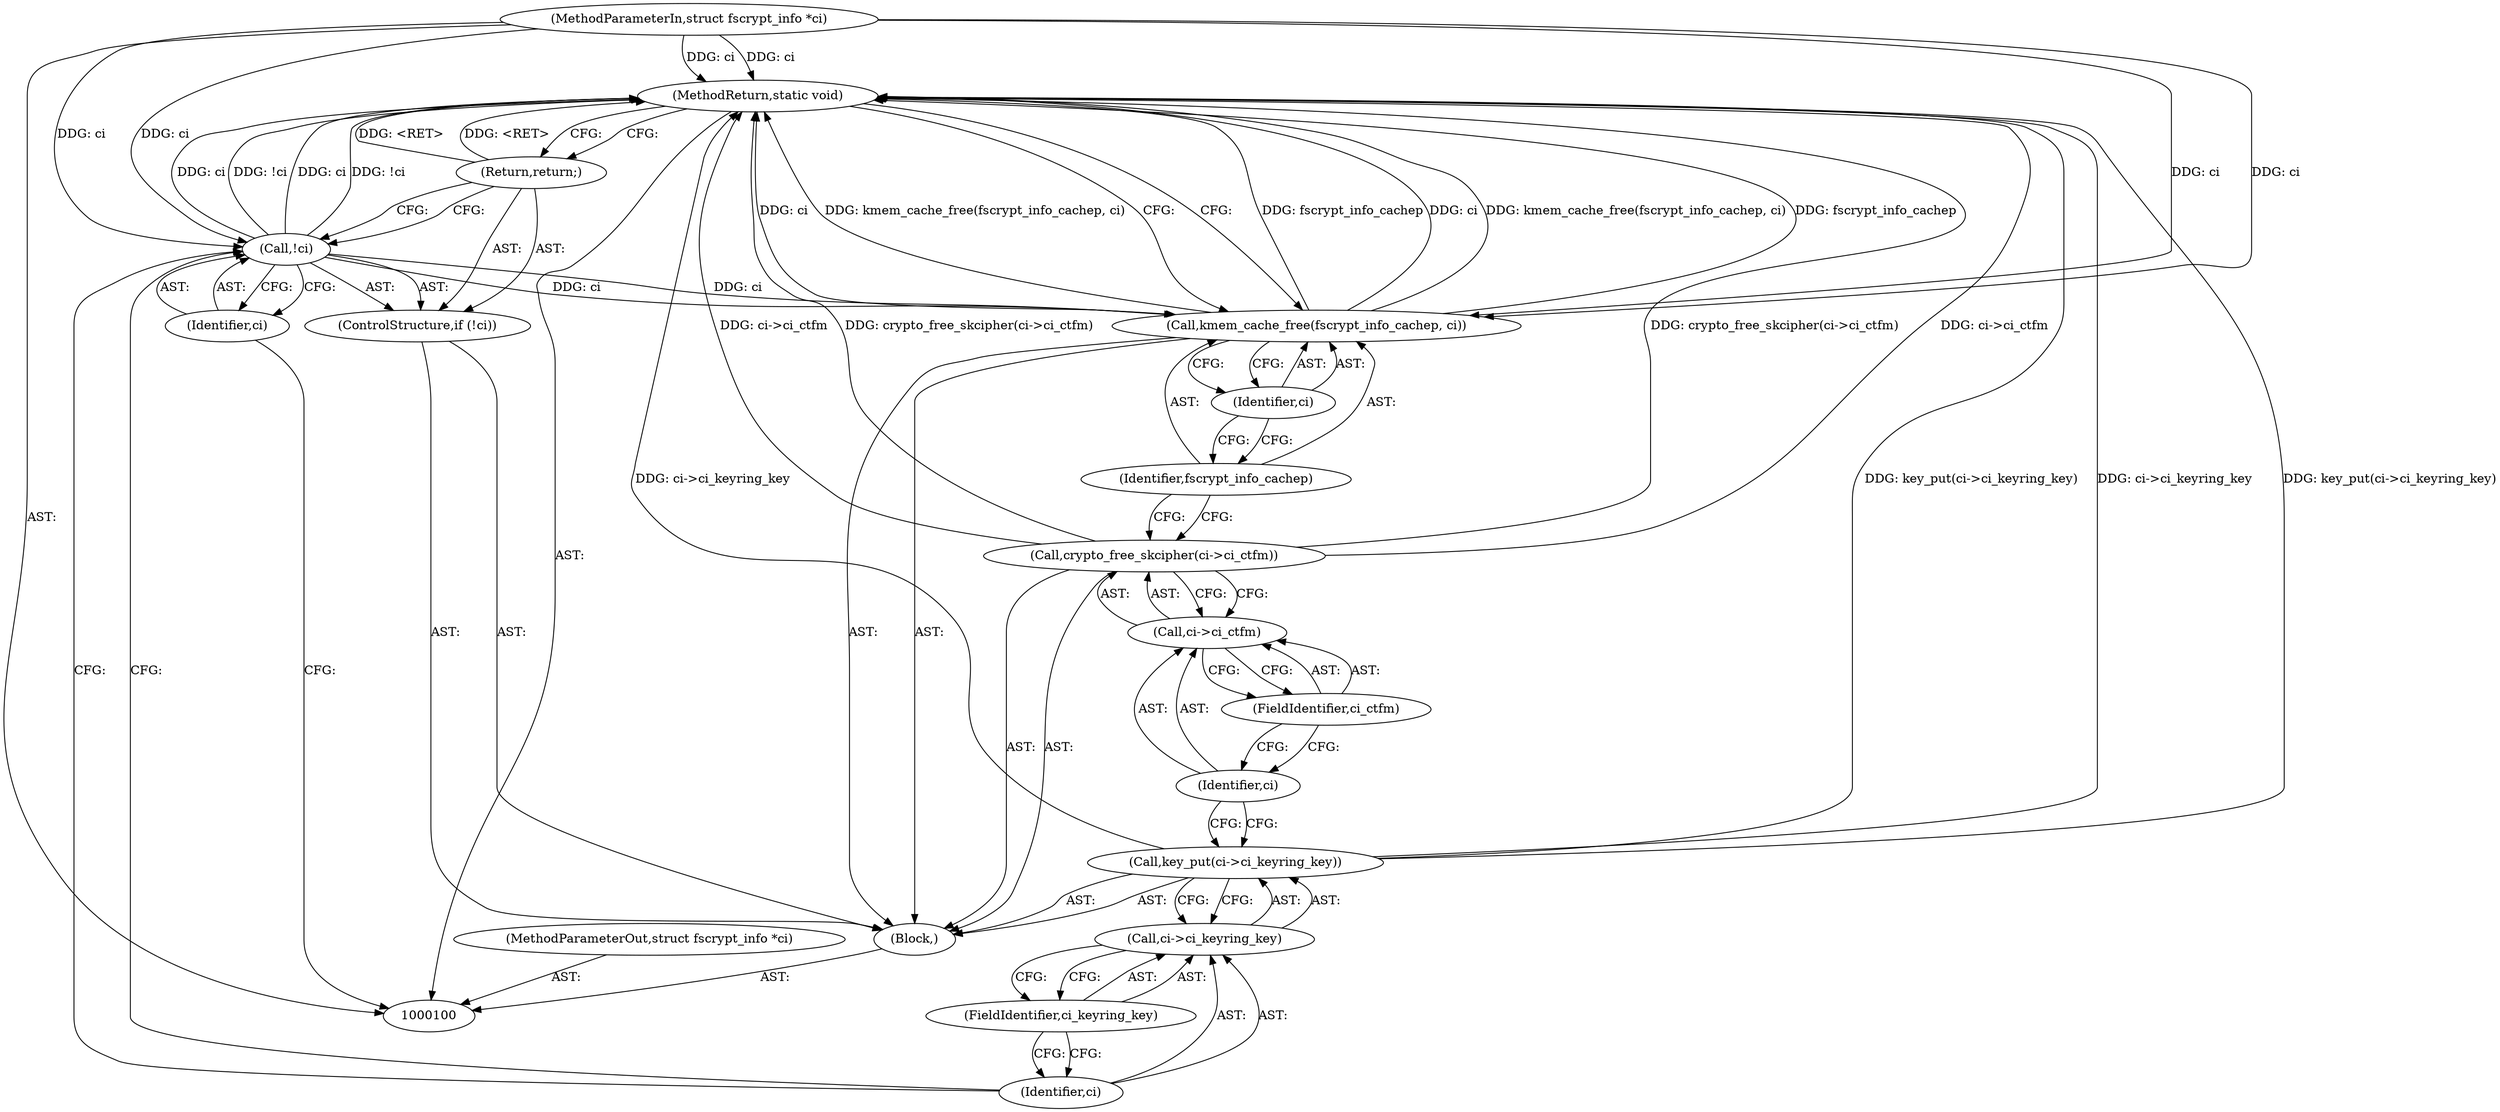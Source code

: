 digraph "1_linux_1b53cf9815bb4744958d41f3795d5d5a1d365e2d_3" {
"1000118" [label="(MethodReturn,static void)"];
"1000101" [label="(MethodParameterIn,struct fscrypt_info *ci)"];
"1000146" [label="(MethodParameterOut,struct fscrypt_info *ci)"];
"1000102" [label="(Block,)"];
"1000103" [label="(ControlStructure,if (!ci))"];
"1000104" [label="(Call,!ci)"];
"1000105" [label="(Identifier,ci)"];
"1000106" [label="(Return,return;)"];
"1000107" [label="(Call,key_put(ci->ci_keyring_key))"];
"1000110" [label="(FieldIdentifier,ci_keyring_key)"];
"1000108" [label="(Call,ci->ci_keyring_key)"];
"1000109" [label="(Identifier,ci)"];
"1000111" [label="(Call,crypto_free_skcipher(ci->ci_ctfm))"];
"1000112" [label="(Call,ci->ci_ctfm)"];
"1000113" [label="(Identifier,ci)"];
"1000114" [label="(FieldIdentifier,ci_ctfm)"];
"1000116" [label="(Identifier,fscrypt_info_cachep)"];
"1000115" [label="(Call,kmem_cache_free(fscrypt_info_cachep, ci))"];
"1000117" [label="(Identifier,ci)"];
"1000118" -> "1000100"  [label="AST: "];
"1000118" -> "1000106"  [label="CFG: "];
"1000118" -> "1000115"  [label="CFG: "];
"1000115" -> "1000118"  [label="DDG: ci"];
"1000115" -> "1000118"  [label="DDG: kmem_cache_free(fscrypt_info_cachep, ci)"];
"1000115" -> "1000118"  [label="DDG: fscrypt_info_cachep"];
"1000107" -> "1000118"  [label="DDG: ci->ci_keyring_key"];
"1000107" -> "1000118"  [label="DDG: key_put(ci->ci_keyring_key)"];
"1000104" -> "1000118"  [label="DDG: !ci"];
"1000104" -> "1000118"  [label="DDG: ci"];
"1000111" -> "1000118"  [label="DDG: ci->ci_ctfm"];
"1000111" -> "1000118"  [label="DDG: crypto_free_skcipher(ci->ci_ctfm)"];
"1000101" -> "1000118"  [label="DDG: ci"];
"1000106" -> "1000118"  [label="DDG: <RET>"];
"1000101" -> "1000100"  [label="AST: "];
"1000101" -> "1000118"  [label="DDG: ci"];
"1000101" -> "1000104"  [label="DDG: ci"];
"1000101" -> "1000115"  [label="DDG: ci"];
"1000146" -> "1000100"  [label="AST: "];
"1000102" -> "1000100"  [label="AST: "];
"1000103" -> "1000102"  [label="AST: "];
"1000107" -> "1000102"  [label="AST: "];
"1000111" -> "1000102"  [label="AST: "];
"1000115" -> "1000102"  [label="AST: "];
"1000103" -> "1000102"  [label="AST: "];
"1000104" -> "1000103"  [label="AST: "];
"1000106" -> "1000103"  [label="AST: "];
"1000104" -> "1000103"  [label="AST: "];
"1000104" -> "1000105"  [label="CFG: "];
"1000105" -> "1000104"  [label="AST: "];
"1000106" -> "1000104"  [label="CFG: "];
"1000109" -> "1000104"  [label="CFG: "];
"1000104" -> "1000118"  [label="DDG: !ci"];
"1000104" -> "1000118"  [label="DDG: ci"];
"1000101" -> "1000104"  [label="DDG: ci"];
"1000104" -> "1000115"  [label="DDG: ci"];
"1000105" -> "1000104"  [label="AST: "];
"1000105" -> "1000100"  [label="CFG: "];
"1000104" -> "1000105"  [label="CFG: "];
"1000106" -> "1000103"  [label="AST: "];
"1000106" -> "1000104"  [label="CFG: "];
"1000118" -> "1000106"  [label="CFG: "];
"1000106" -> "1000118"  [label="DDG: <RET>"];
"1000107" -> "1000102"  [label="AST: "];
"1000107" -> "1000108"  [label="CFG: "];
"1000108" -> "1000107"  [label="AST: "];
"1000113" -> "1000107"  [label="CFG: "];
"1000107" -> "1000118"  [label="DDG: ci->ci_keyring_key"];
"1000107" -> "1000118"  [label="DDG: key_put(ci->ci_keyring_key)"];
"1000110" -> "1000108"  [label="AST: "];
"1000110" -> "1000109"  [label="CFG: "];
"1000108" -> "1000110"  [label="CFG: "];
"1000108" -> "1000107"  [label="AST: "];
"1000108" -> "1000110"  [label="CFG: "];
"1000109" -> "1000108"  [label="AST: "];
"1000110" -> "1000108"  [label="AST: "];
"1000107" -> "1000108"  [label="CFG: "];
"1000109" -> "1000108"  [label="AST: "];
"1000109" -> "1000104"  [label="CFG: "];
"1000110" -> "1000109"  [label="CFG: "];
"1000111" -> "1000102"  [label="AST: "];
"1000111" -> "1000112"  [label="CFG: "];
"1000112" -> "1000111"  [label="AST: "];
"1000116" -> "1000111"  [label="CFG: "];
"1000111" -> "1000118"  [label="DDG: ci->ci_ctfm"];
"1000111" -> "1000118"  [label="DDG: crypto_free_skcipher(ci->ci_ctfm)"];
"1000112" -> "1000111"  [label="AST: "];
"1000112" -> "1000114"  [label="CFG: "];
"1000113" -> "1000112"  [label="AST: "];
"1000114" -> "1000112"  [label="AST: "];
"1000111" -> "1000112"  [label="CFG: "];
"1000113" -> "1000112"  [label="AST: "];
"1000113" -> "1000107"  [label="CFG: "];
"1000114" -> "1000113"  [label="CFG: "];
"1000114" -> "1000112"  [label="AST: "];
"1000114" -> "1000113"  [label="CFG: "];
"1000112" -> "1000114"  [label="CFG: "];
"1000116" -> "1000115"  [label="AST: "];
"1000116" -> "1000111"  [label="CFG: "];
"1000117" -> "1000116"  [label="CFG: "];
"1000115" -> "1000102"  [label="AST: "];
"1000115" -> "1000117"  [label="CFG: "];
"1000116" -> "1000115"  [label="AST: "];
"1000117" -> "1000115"  [label="AST: "];
"1000118" -> "1000115"  [label="CFG: "];
"1000115" -> "1000118"  [label="DDG: ci"];
"1000115" -> "1000118"  [label="DDG: kmem_cache_free(fscrypt_info_cachep, ci)"];
"1000115" -> "1000118"  [label="DDG: fscrypt_info_cachep"];
"1000104" -> "1000115"  [label="DDG: ci"];
"1000101" -> "1000115"  [label="DDG: ci"];
"1000117" -> "1000115"  [label="AST: "];
"1000117" -> "1000116"  [label="CFG: "];
"1000115" -> "1000117"  [label="CFG: "];
}
